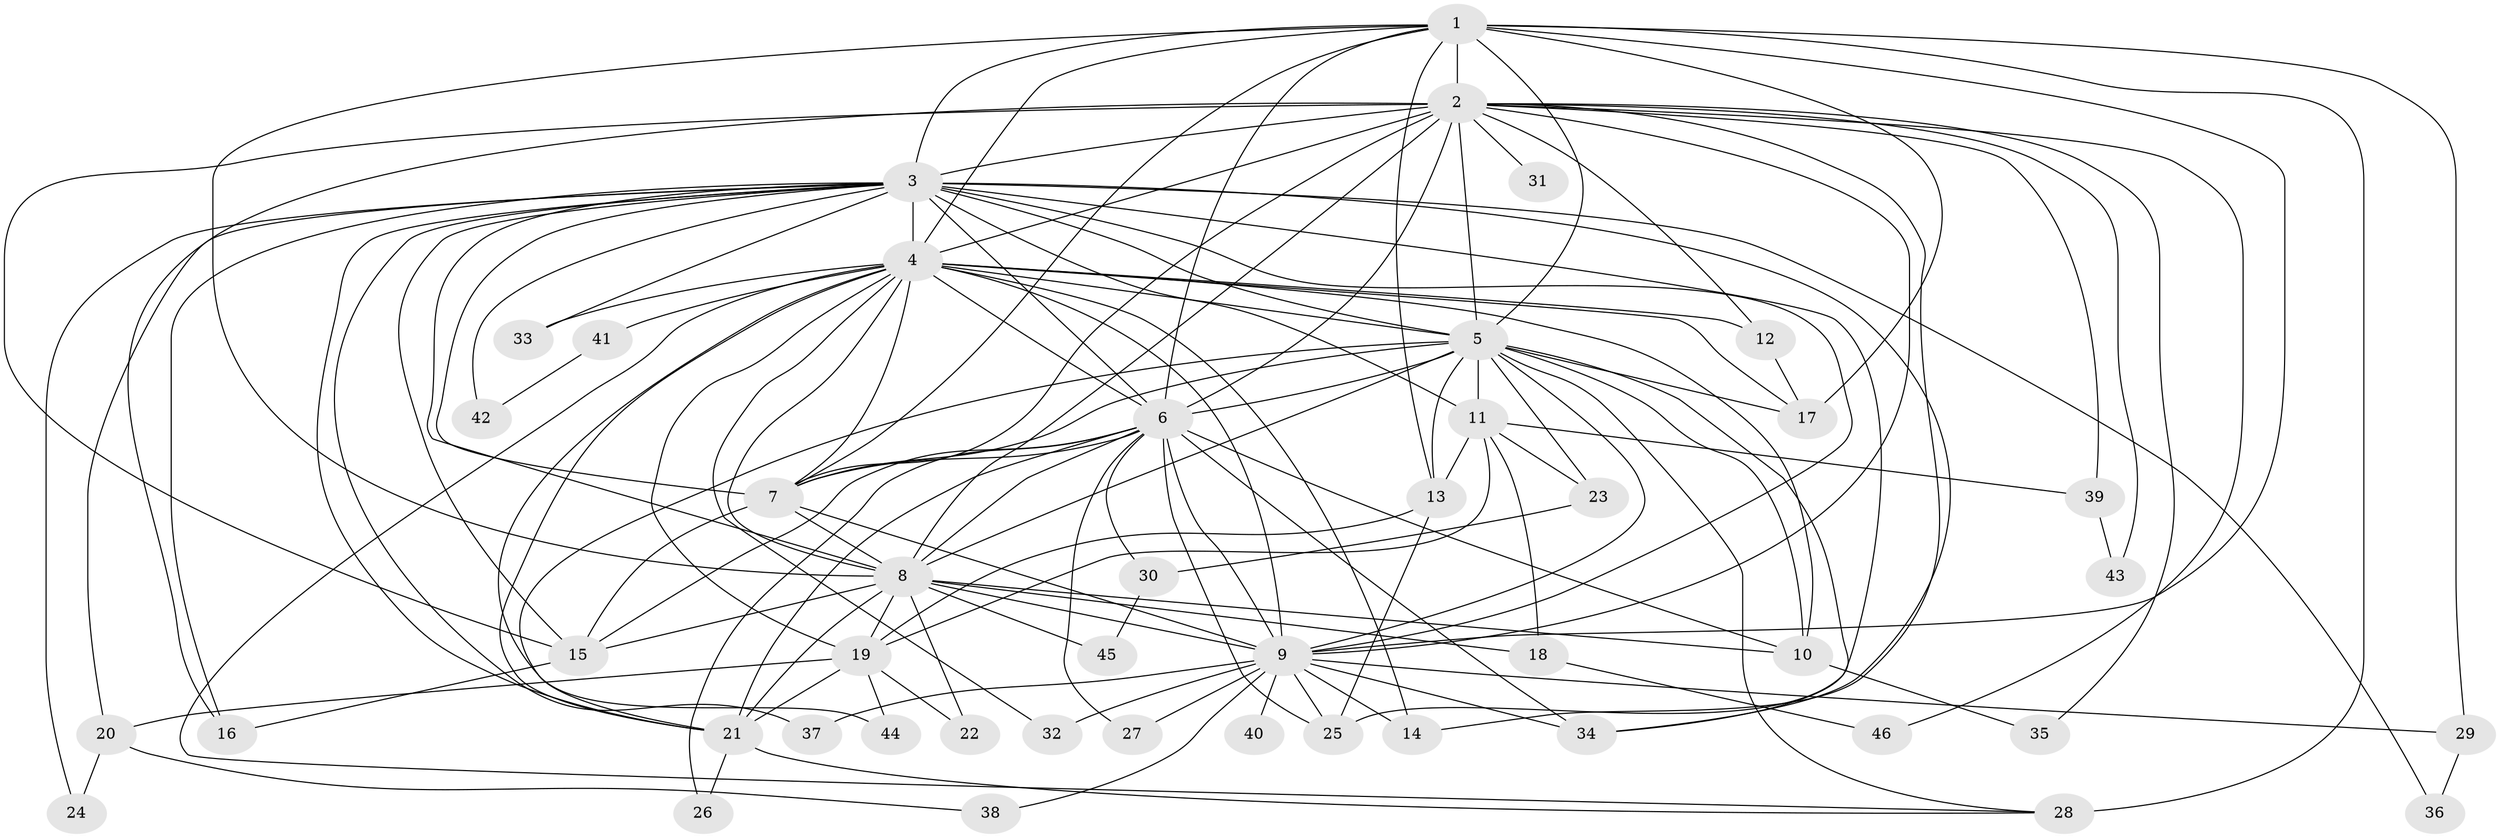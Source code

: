 // original degree distribution, {21: 0.03296703296703297, 24: 0.01098901098901099, 23: 0.01098901098901099, 18: 0.01098901098901099, 17: 0.02197802197802198, 12: 0.01098901098901099, 22: 0.01098901098901099, 4: 0.10989010989010989, 3: 0.24175824175824176, 5: 0.02197802197802198, 2: 0.4945054945054945, 6: 0.02197802197802198}
// Generated by graph-tools (version 1.1) at 2025/35/03/09/25 02:35:09]
// undirected, 46 vertices, 129 edges
graph export_dot {
graph [start="1"]
  node [color=gray90,style=filled];
  1;
  2;
  3;
  4;
  5;
  6;
  7;
  8;
  9;
  10;
  11;
  12;
  13;
  14;
  15;
  16;
  17;
  18;
  19;
  20;
  21;
  22;
  23;
  24;
  25;
  26;
  27;
  28;
  29;
  30;
  31;
  32;
  33;
  34;
  35;
  36;
  37;
  38;
  39;
  40;
  41;
  42;
  43;
  44;
  45;
  46;
  1 -- 2 [weight=2.0];
  1 -- 3 [weight=2.0];
  1 -- 4 [weight=2.0];
  1 -- 5 [weight=2.0];
  1 -- 6 [weight=2.0];
  1 -- 7 [weight=1.0];
  1 -- 8 [weight=2.0];
  1 -- 9 [weight=2.0];
  1 -- 13 [weight=1.0];
  1 -- 17 [weight=1.0];
  1 -- 28 [weight=3.0];
  1 -- 29 [weight=1.0];
  2 -- 3 [weight=1.0];
  2 -- 4 [weight=1.0];
  2 -- 5 [weight=2.0];
  2 -- 6 [weight=2.0];
  2 -- 7 [weight=1.0];
  2 -- 8 [weight=2.0];
  2 -- 9 [weight=1.0];
  2 -- 12 [weight=1.0];
  2 -- 14 [weight=1.0];
  2 -- 15 [weight=1.0];
  2 -- 16 [weight=1.0];
  2 -- 31 [weight=1.0];
  2 -- 35 [weight=1.0];
  2 -- 39 [weight=1.0];
  2 -- 43 [weight=1.0];
  2 -- 46 [weight=1.0];
  3 -- 4 [weight=1.0];
  3 -- 5 [weight=1.0];
  3 -- 6 [weight=1.0];
  3 -- 7 [weight=1.0];
  3 -- 8 [weight=2.0];
  3 -- 9 [weight=1.0];
  3 -- 11 [weight=2.0];
  3 -- 15 [weight=1.0];
  3 -- 16 [weight=1.0];
  3 -- 20 [weight=1.0];
  3 -- 21 [weight=1.0];
  3 -- 24 [weight=1.0];
  3 -- 25 [weight=1.0];
  3 -- 33 [weight=1.0];
  3 -- 34 [weight=1.0];
  3 -- 36 [weight=1.0];
  3 -- 37 [weight=1.0];
  3 -- 42 [weight=1.0];
  4 -- 5 [weight=1.0];
  4 -- 6 [weight=1.0];
  4 -- 7 [weight=1.0];
  4 -- 8 [weight=2.0];
  4 -- 9 [weight=1.0];
  4 -- 10 [weight=1.0];
  4 -- 12 [weight=1.0];
  4 -- 14 [weight=1.0];
  4 -- 17 [weight=1.0];
  4 -- 19 [weight=1.0];
  4 -- 21 [weight=2.0];
  4 -- 28 [weight=1.0];
  4 -- 32 [weight=1.0];
  4 -- 33 [weight=1.0];
  4 -- 41 [weight=1.0];
  4 -- 44 [weight=1.0];
  5 -- 6 [weight=1.0];
  5 -- 7 [weight=7.0];
  5 -- 8 [weight=2.0];
  5 -- 9 [weight=2.0];
  5 -- 10 [weight=2.0];
  5 -- 11 [weight=6.0];
  5 -- 13 [weight=1.0];
  5 -- 17 [weight=1.0];
  5 -- 21 [weight=1.0];
  5 -- 23 [weight=1.0];
  5 -- 28 [weight=1.0];
  5 -- 34 [weight=1.0];
  6 -- 7 [weight=1.0];
  6 -- 8 [weight=3.0];
  6 -- 9 [weight=2.0];
  6 -- 10 [weight=1.0];
  6 -- 15 [weight=1.0];
  6 -- 21 [weight=1.0];
  6 -- 25 [weight=1.0];
  6 -- 26 [weight=1.0];
  6 -- 27 [weight=1.0];
  6 -- 30 [weight=1.0];
  6 -- 34 [weight=1.0];
  7 -- 8 [weight=3.0];
  7 -- 9 [weight=1.0];
  7 -- 15 [weight=1.0];
  8 -- 9 [weight=2.0];
  8 -- 10 [weight=1.0];
  8 -- 15 [weight=1.0];
  8 -- 18 [weight=1.0];
  8 -- 19 [weight=1.0];
  8 -- 21 [weight=1.0];
  8 -- 22 [weight=1.0];
  8 -- 45 [weight=1.0];
  9 -- 14 [weight=1.0];
  9 -- 25 [weight=1.0];
  9 -- 27 [weight=1.0];
  9 -- 29 [weight=2.0];
  9 -- 32 [weight=1.0];
  9 -- 34 [weight=1.0];
  9 -- 37 [weight=1.0];
  9 -- 38 [weight=1.0];
  9 -- 40 [weight=1.0];
  10 -- 35 [weight=1.0];
  11 -- 13 [weight=1.0];
  11 -- 18 [weight=1.0];
  11 -- 19 [weight=1.0];
  11 -- 23 [weight=1.0];
  11 -- 39 [weight=1.0];
  12 -- 17 [weight=1.0];
  13 -- 19 [weight=1.0];
  13 -- 25 [weight=1.0];
  15 -- 16 [weight=1.0];
  18 -- 46 [weight=1.0];
  19 -- 20 [weight=1.0];
  19 -- 21 [weight=1.0];
  19 -- 22 [weight=1.0];
  19 -- 44 [weight=1.0];
  20 -- 24 [weight=1.0];
  20 -- 38 [weight=1.0];
  21 -- 26 [weight=1.0];
  21 -- 28 [weight=1.0];
  23 -- 30 [weight=1.0];
  29 -- 36 [weight=1.0];
  30 -- 45 [weight=1.0];
  39 -- 43 [weight=1.0];
  41 -- 42 [weight=1.0];
}
